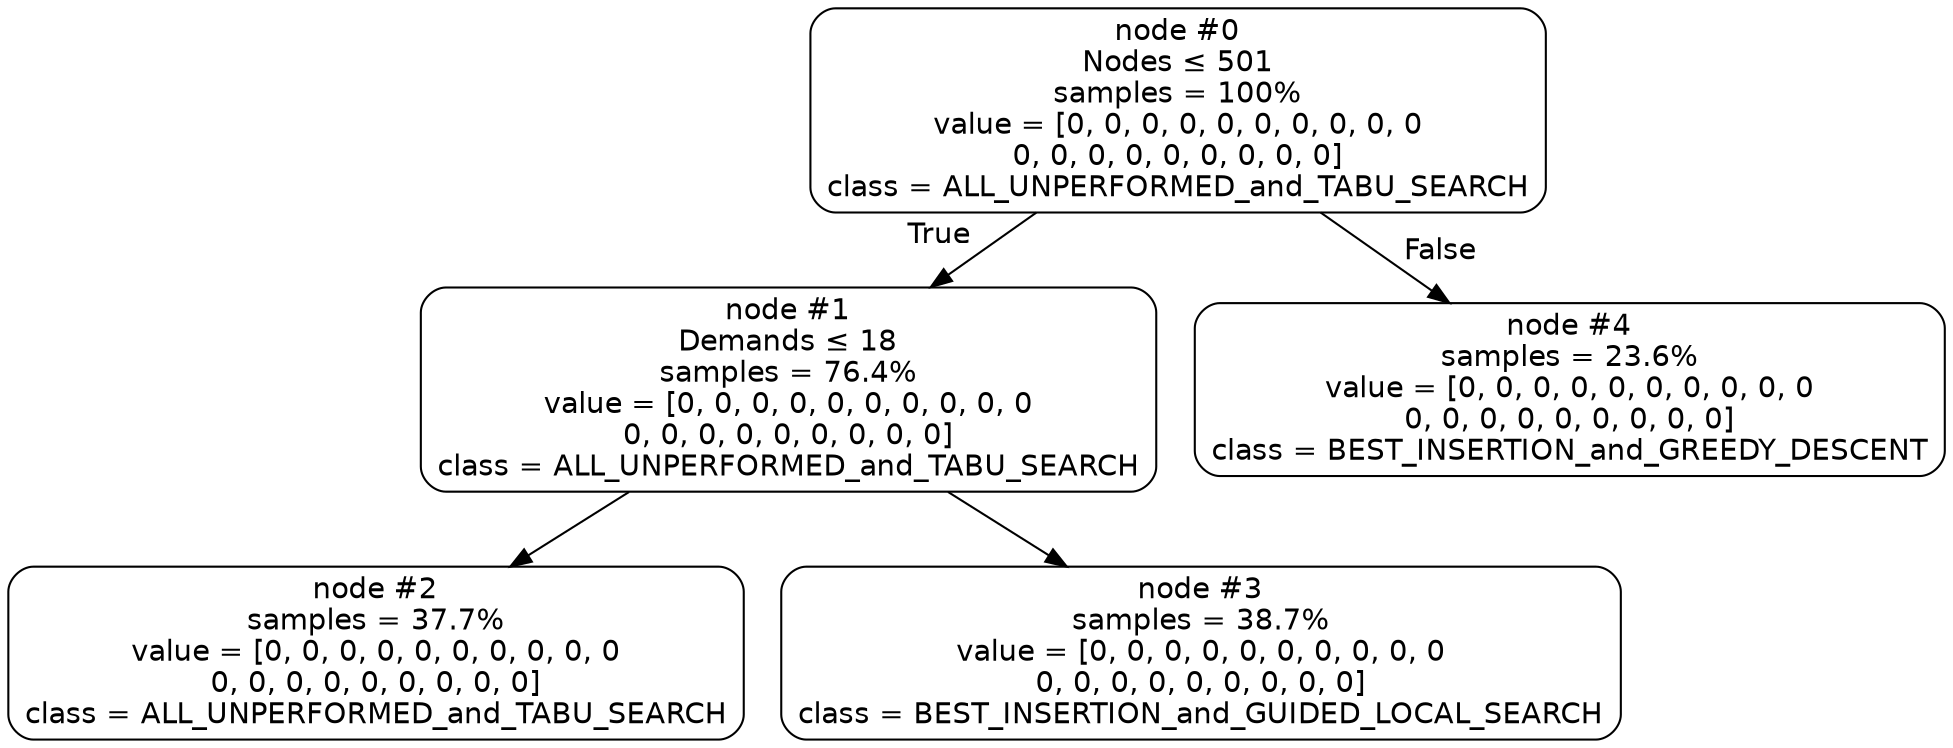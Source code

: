 digraph Tree {
node [shape=box, style="filled, rounded", color="black", fontname="helvetica"] ;
edge [fontname="helvetica"] ;
0 [label=<node &#35;0<br/>Nodes &le; 501<br/>samples = 100%<br/>value = [0, 0, 0, 0, 0, 0, 0, 0, 0, 0<br/>0, 0, 0, 0, 0, 0, 0, 0, 0]<br/>class = ALL_UNPERFORMED_and_TABU_SEARCH>, fillcolor="#ffffff"] ;
1 [label=<node &#35;1<br/>Demands &le; 18<br/>samples = 76.4%<br/>value = [0, 0, 0, 0, 0, 0, 0, 0, 0, 0<br/>0, 0, 0, 0, 0, 0, 0, 0, 0]<br/>class = ALL_UNPERFORMED_and_TABU_SEARCH>, fillcolor="#ffffff"] ;
0 -> 1 [labeldistance=2.5, labelangle=45, headlabel="True"] ;
2 [label=<node &#35;2<br/>samples = 37.7%<br/>value = [0, 0, 0, 0, 0, 0, 0, 0, 0, 0<br/>0, 0, 0, 0, 0, 0, 0, 0, 0]<br/>class = ALL_UNPERFORMED_and_TABU_SEARCH>, fillcolor="#ffffff"] ;
1 -> 2 ;
3 [label=<node &#35;3<br/>samples = 38.7%<br/>value = [0, 0, 0, 0, 0, 0, 0, 0, 0, 0<br/>0, 0, 0, 0, 0, 0, 0, 0, 0]<br/>class = BEST_INSERTION_and_GUIDED_LOCAL_SEARCH>, fillcolor="#ffffff"] ;
1 -> 3 ;
4 [label=<node &#35;4<br/>samples = 23.6%<br/>value = [0, 0, 0, 0, 0, 0, 0, 0, 0, 0<br/>0, 0, 0, 0, 0, 0, 0, 0, 0]<br/>class = BEST_INSERTION_and_GREEDY_DESCENT>, fillcolor="#ffffff"] ;
0 -> 4 [labeldistance=2.5, labelangle=-45, headlabel="False"] ;
}